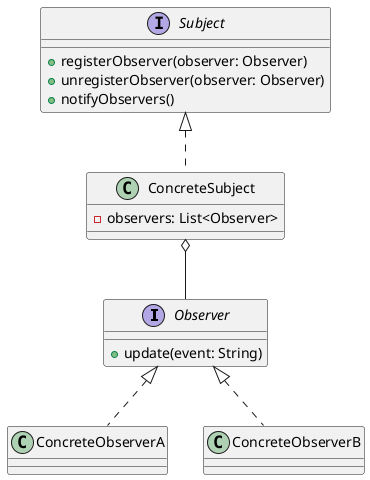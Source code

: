 @startuml

Observer <|.. ConcreteObserverA
Observer <|.. ConcreteObserverB

Subject <|.. ConcreteSubject

ConcreteSubject o-- Observer



interface Observer {
	+ update(event: String)
}

interface Subject {
	+ registerObserver(observer: Observer)
	+ unregisterObserver(observer: Observer)
	+ notifyObservers()
}

class ConcreteObserverA

class ConcreteObserverB

class ConcreteSubject {
	- observers: List<Observer>
}

@enduml